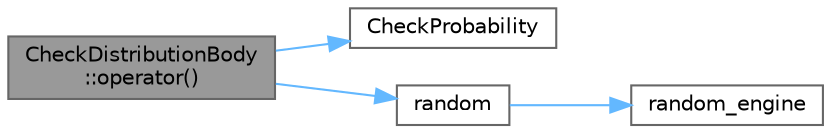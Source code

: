 digraph "CheckDistributionBody::operator()"
{
 // LATEX_PDF_SIZE
  bgcolor="transparent";
  edge [fontname=Helvetica,fontsize=10,labelfontname=Helvetica,labelfontsize=10];
  node [fontname=Helvetica,fontsize=10,shape=box,height=0.2,width=0.4];
  rankdir="LR";
  Node1 [id="Node000001",label="CheckDistributionBody\l::operator()",height=0.2,width=0.4,color="gray40", fillcolor="grey60", style="filled", fontcolor="black",tooltip=" "];
  Node1 -> Node2 [id="edge1_Node000001_Node000002",color="steelblue1",style="solid",tooltip=" "];
  Node2 [id="Node000002",label="CheckProbability",height=0.2,width=0.4,color="grey40", fillcolor="white", style="filled",URL="$test__fast__random_8cpp.html#a296e7390ee4681578930b18114d3671f",tooltip=" "];
  Node1 -> Node3 [id="edge2_Node000001_Node000003",color="steelblue1",style="solid",tooltip=" "];
  Node3 [id="Node000003",label="random",height=0.2,width=0.4,color="grey40", fillcolor="white", style="filled",URL="$test__serializer_8cpp.html#a15f07f5c96345e3e8cf691790a463149",tooltip=" "];
  Node3 -> Node4 [id="edge3_Node000003_Node000004",color="steelblue1",style="solid",tooltip=" "];
  Node4 [id="Node000004",label="random_engine",height=0.2,width=0.4,color="grey40", fillcolor="white", style="filled",URL="$test__serializer_8cpp.html#a09e84a17b3c732fea1f09fdedabba53f",tooltip=" "];
}
